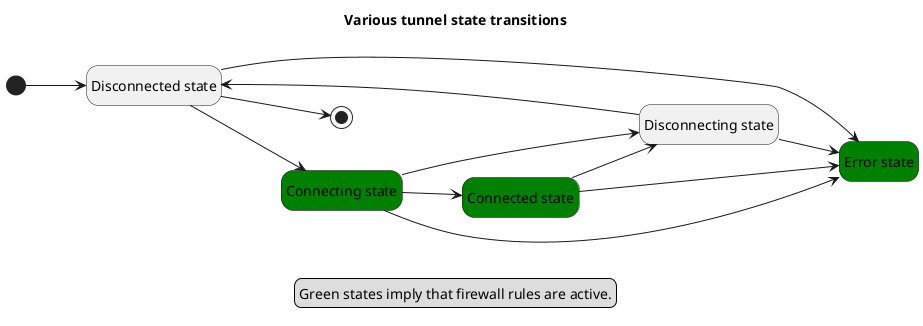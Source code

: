 @startuml
hide empty description

left to right direction

title Various tunnel state transitions

state "Disconnected state" as disconnected_state
state "Disconnecting state" as disconnecting_state
state "Error state" as error_state #green
state "Connecting state" as connecting_state #green
state "Connected state" as connected_state #green


[*] --> disconnected_state
disconnected_state --> connecting_state
connecting_state --> connected_state
connecting_state --> disconnecting_state
connected_state --> disconnecting_state
disconnecting_state --> disconnected_state

disconnected_state --> error_state
disconnecting_state --> error_state
connecting_state --> error_state
connected_state --> error_state
disconnected_state --> [*]

legend
  Green states imply that firewall rules are active.
end legend


@enduml
